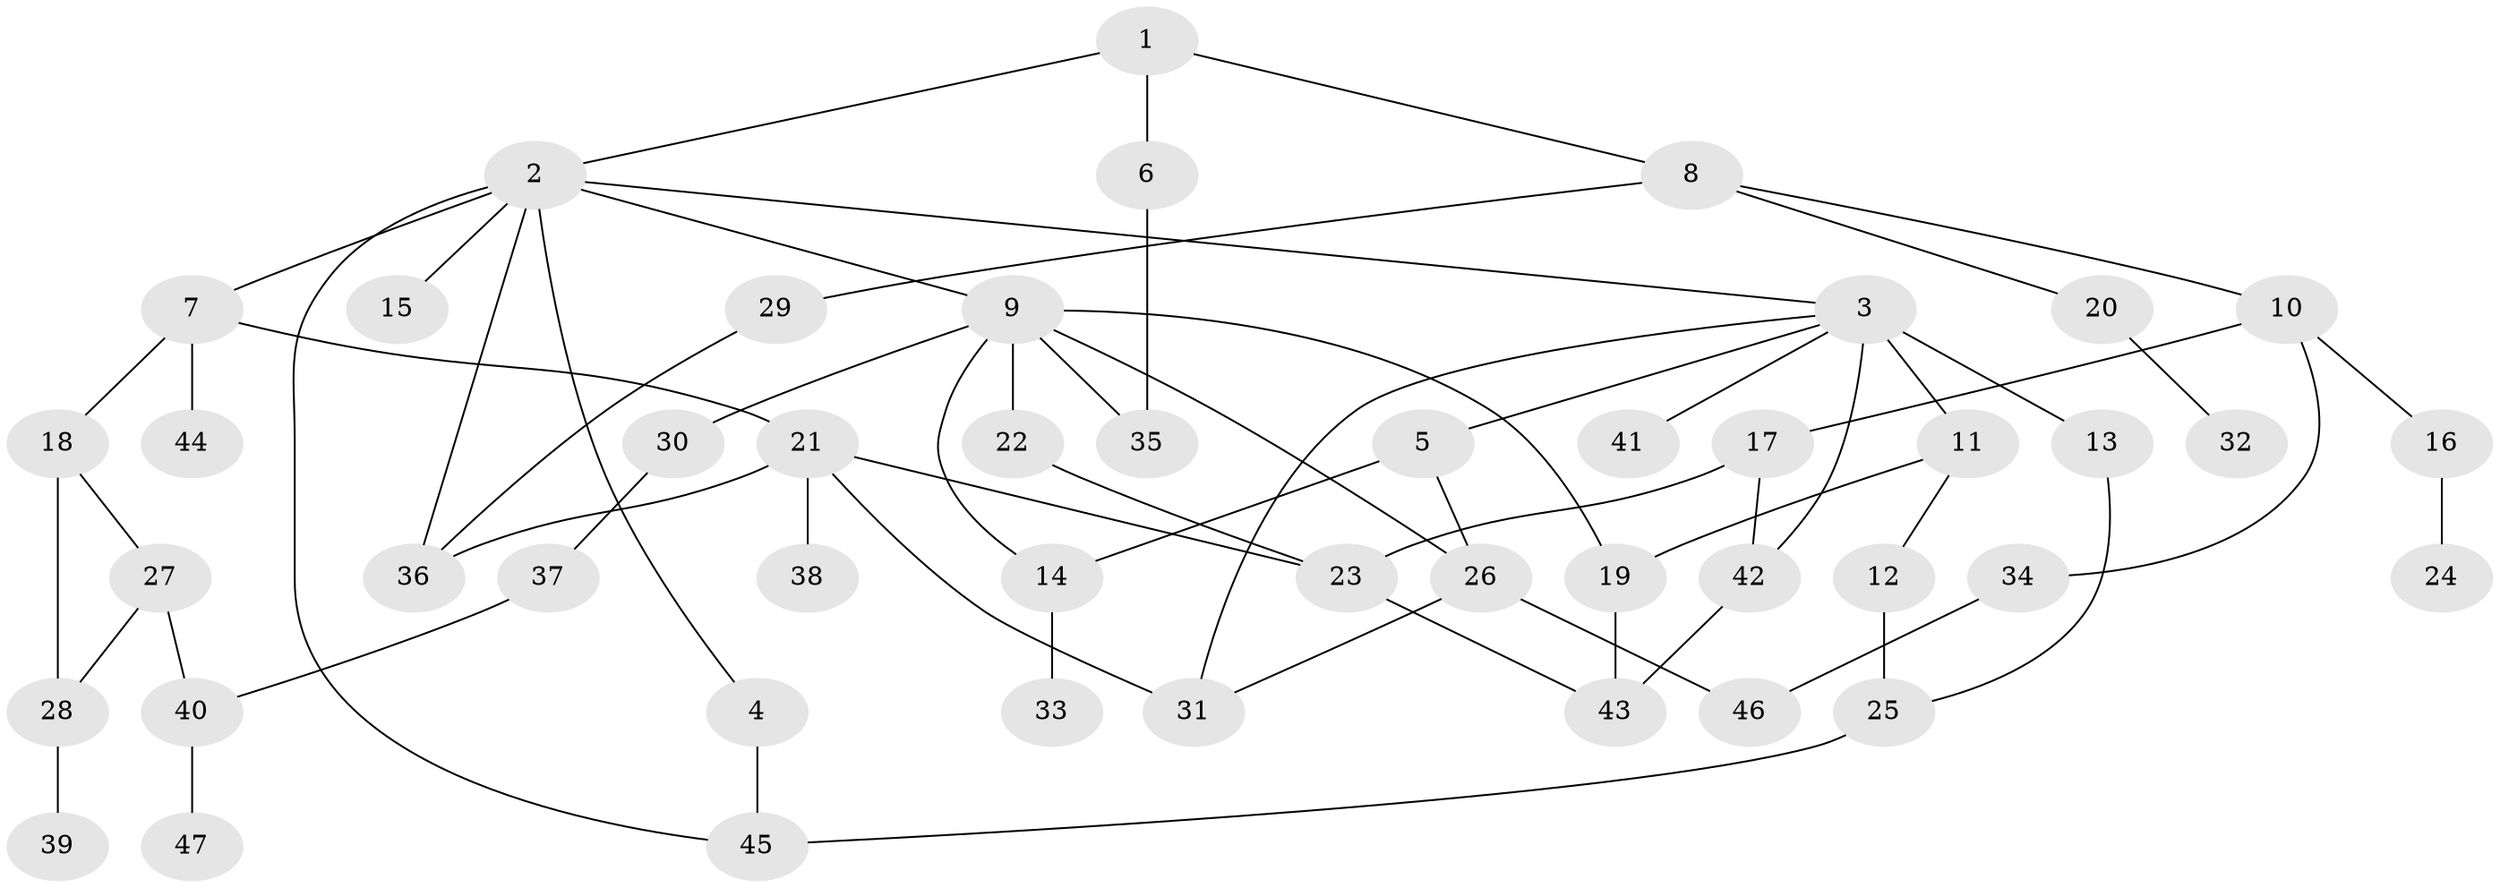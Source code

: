 // original degree distribution, {3: 0.1935483870967742, 8: 0.010752688172043012, 2: 0.34408602150537637, 5: 0.053763440860215055, 4: 0.10752688172043011, 1: 0.27956989247311825, 7: 0.010752688172043012}
// Generated by graph-tools (version 1.1) at 2025/34/03/09/25 02:34:25]
// undirected, 47 vertices, 65 edges
graph export_dot {
graph [start="1"]
  node [color=gray90,style=filled];
  1;
  2;
  3;
  4;
  5;
  6;
  7;
  8;
  9;
  10;
  11;
  12;
  13;
  14;
  15;
  16;
  17;
  18;
  19;
  20;
  21;
  22;
  23;
  24;
  25;
  26;
  27;
  28;
  29;
  30;
  31;
  32;
  33;
  34;
  35;
  36;
  37;
  38;
  39;
  40;
  41;
  42;
  43;
  44;
  45;
  46;
  47;
  1 -- 2 [weight=1.0];
  1 -- 6 [weight=1.0];
  1 -- 8 [weight=1.0];
  2 -- 3 [weight=1.0];
  2 -- 4 [weight=1.0];
  2 -- 7 [weight=1.0];
  2 -- 9 [weight=1.0];
  2 -- 15 [weight=1.0];
  2 -- 36 [weight=1.0];
  2 -- 45 [weight=1.0];
  3 -- 5 [weight=1.0];
  3 -- 11 [weight=1.0];
  3 -- 13 [weight=3.0];
  3 -- 31 [weight=1.0];
  3 -- 41 [weight=1.0];
  3 -- 42 [weight=1.0];
  4 -- 45 [weight=2.0];
  5 -- 14 [weight=1.0];
  5 -- 26 [weight=1.0];
  6 -- 35 [weight=1.0];
  7 -- 18 [weight=1.0];
  7 -- 21 [weight=1.0];
  7 -- 44 [weight=1.0];
  8 -- 10 [weight=1.0];
  8 -- 20 [weight=1.0];
  8 -- 29 [weight=1.0];
  9 -- 14 [weight=1.0];
  9 -- 19 [weight=1.0];
  9 -- 22 [weight=1.0];
  9 -- 26 [weight=1.0];
  9 -- 30 [weight=1.0];
  9 -- 35 [weight=1.0];
  10 -- 16 [weight=1.0];
  10 -- 17 [weight=1.0];
  10 -- 34 [weight=1.0];
  11 -- 12 [weight=1.0];
  11 -- 19 [weight=1.0];
  12 -- 25 [weight=2.0];
  13 -- 25 [weight=1.0];
  14 -- 33 [weight=1.0];
  16 -- 24 [weight=1.0];
  17 -- 23 [weight=1.0];
  17 -- 42 [weight=1.0];
  18 -- 27 [weight=1.0];
  18 -- 28 [weight=1.0];
  19 -- 43 [weight=1.0];
  20 -- 32 [weight=1.0];
  21 -- 23 [weight=1.0];
  21 -- 31 [weight=2.0];
  21 -- 36 [weight=1.0];
  21 -- 38 [weight=1.0];
  22 -- 23 [weight=1.0];
  23 -- 43 [weight=1.0];
  25 -- 45 [weight=2.0];
  26 -- 31 [weight=1.0];
  26 -- 46 [weight=1.0];
  27 -- 28 [weight=1.0];
  27 -- 40 [weight=1.0];
  28 -- 39 [weight=1.0];
  29 -- 36 [weight=1.0];
  30 -- 37 [weight=1.0];
  34 -- 46 [weight=1.0];
  37 -- 40 [weight=1.0];
  40 -- 47 [weight=1.0];
  42 -- 43 [weight=1.0];
}
